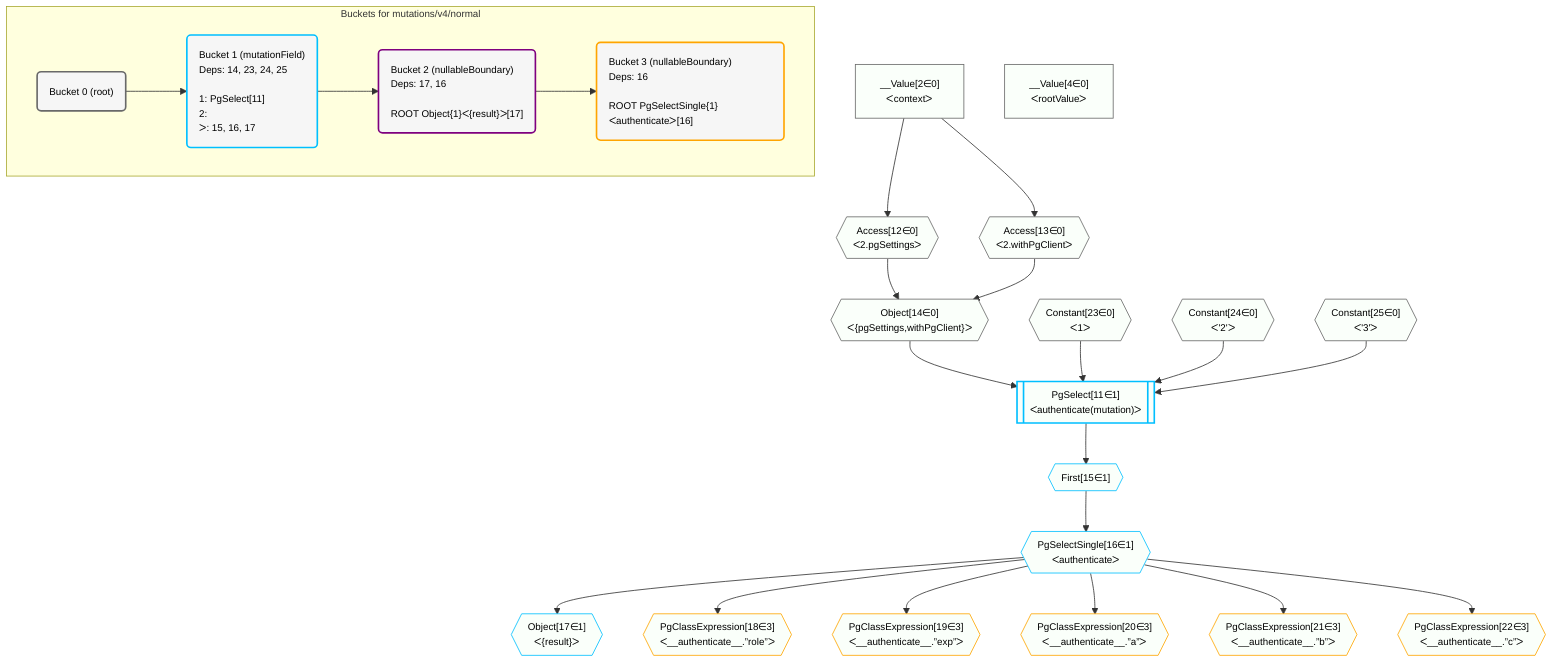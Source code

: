 %%{init: {'themeVariables': { 'fontSize': '12px'}}}%%
graph TD
    classDef path fill:#eee,stroke:#000,color:#000
    classDef plan fill:#fff,stroke-width:1px,color:#000
    classDef itemplan fill:#fff,stroke-width:2px,color:#000
    classDef unbatchedplan fill:#dff,stroke-width:1px,color:#000
    classDef sideeffectplan fill:#fcc,stroke-width:2px,color:#000
    classDef bucket fill:#f6f6f6,color:#000,stroke-width:2px,text-align:left


    %% plan dependencies
    Object14{{"Object[14∈0]<br />ᐸ{pgSettings,withPgClient}ᐳ"}}:::plan
    Access12{{"Access[12∈0]<br />ᐸ2.pgSettingsᐳ"}}:::plan
    Access13{{"Access[13∈0]<br />ᐸ2.withPgClientᐳ"}}:::plan
    Access12 & Access13 --> Object14
    __Value2["__Value[2∈0]<br />ᐸcontextᐳ"]:::plan
    __Value2 --> Access12
    __Value2 --> Access13
    __Value4["__Value[4∈0]<br />ᐸrootValueᐳ"]:::plan
    Constant23{{"Constant[23∈0]<br />ᐸ1ᐳ"}}:::plan
    Constant24{{"Constant[24∈0]<br />ᐸ'2'ᐳ"}}:::plan
    Constant25{{"Constant[25∈0]<br />ᐸ'3'ᐳ"}}:::plan
    PgSelect11[["PgSelect[11∈1]<br />ᐸauthenticate(mutation)ᐳ"]]:::sideeffectplan
    Object14 & Constant23 & Constant24 & Constant25 --> PgSelect11
    First15{{"First[15∈1]"}}:::plan
    PgSelect11 --> First15
    PgSelectSingle16{{"PgSelectSingle[16∈1]<br />ᐸauthenticateᐳ"}}:::plan
    First15 --> PgSelectSingle16
    Object17{{"Object[17∈1]<br />ᐸ{result}ᐳ"}}:::plan
    PgSelectSingle16 --> Object17
    PgClassExpression18{{"PgClassExpression[18∈3]<br />ᐸ__authenticate__.”role”ᐳ"}}:::plan
    PgSelectSingle16 --> PgClassExpression18
    PgClassExpression19{{"PgClassExpression[19∈3]<br />ᐸ__authenticate__.”exp”ᐳ"}}:::plan
    PgSelectSingle16 --> PgClassExpression19
    PgClassExpression20{{"PgClassExpression[20∈3]<br />ᐸ__authenticate__.”a”ᐳ"}}:::plan
    PgSelectSingle16 --> PgClassExpression20
    PgClassExpression21{{"PgClassExpression[21∈3]<br />ᐸ__authenticate__.”b”ᐳ"}}:::plan
    PgSelectSingle16 --> PgClassExpression21
    PgClassExpression22{{"PgClassExpression[22∈3]<br />ᐸ__authenticate__.”c”ᐳ"}}:::plan
    PgSelectSingle16 --> PgClassExpression22

    %% define steps

    subgraph "Buckets for mutations/v4/normal"
    Bucket0("Bucket 0 (root)"):::bucket
    classDef bucket0 stroke:#696969
    class Bucket0,__Value2,__Value4,Access12,Access13,Object14,Constant23,Constant24,Constant25 bucket0
    Bucket1("Bucket 1 (mutationField)<br />Deps: 14, 23, 24, 25<br /><br />1: PgSelect[11]<br />2: <br />ᐳ: 15, 16, 17"):::bucket
    classDef bucket1 stroke:#00bfff
    class Bucket1,PgSelect11,First15,PgSelectSingle16,Object17 bucket1
    Bucket2("Bucket 2 (nullableBoundary)<br />Deps: 17, 16<br /><br />ROOT Object{1}ᐸ{result}ᐳ[17]"):::bucket
    classDef bucket2 stroke:#7f007f
    class Bucket2 bucket2
    Bucket3("Bucket 3 (nullableBoundary)<br />Deps: 16<br /><br />ROOT PgSelectSingle{1}ᐸauthenticateᐳ[16]"):::bucket
    classDef bucket3 stroke:#ffa500
    class Bucket3,PgClassExpression18,PgClassExpression19,PgClassExpression20,PgClassExpression21,PgClassExpression22 bucket3
    Bucket0 --> Bucket1
    Bucket1 --> Bucket2
    Bucket2 --> Bucket3
    classDef unary fill:#fafffa,borderWidth:8px
    class Object14,Access12,Access13,__Value2,__Value4,Constant23,Constant24,Constant25,PgSelect11,First15,PgSelectSingle16,Object17,PgClassExpression18,PgClassExpression19,PgClassExpression20,PgClassExpression21,PgClassExpression22 unary
    end